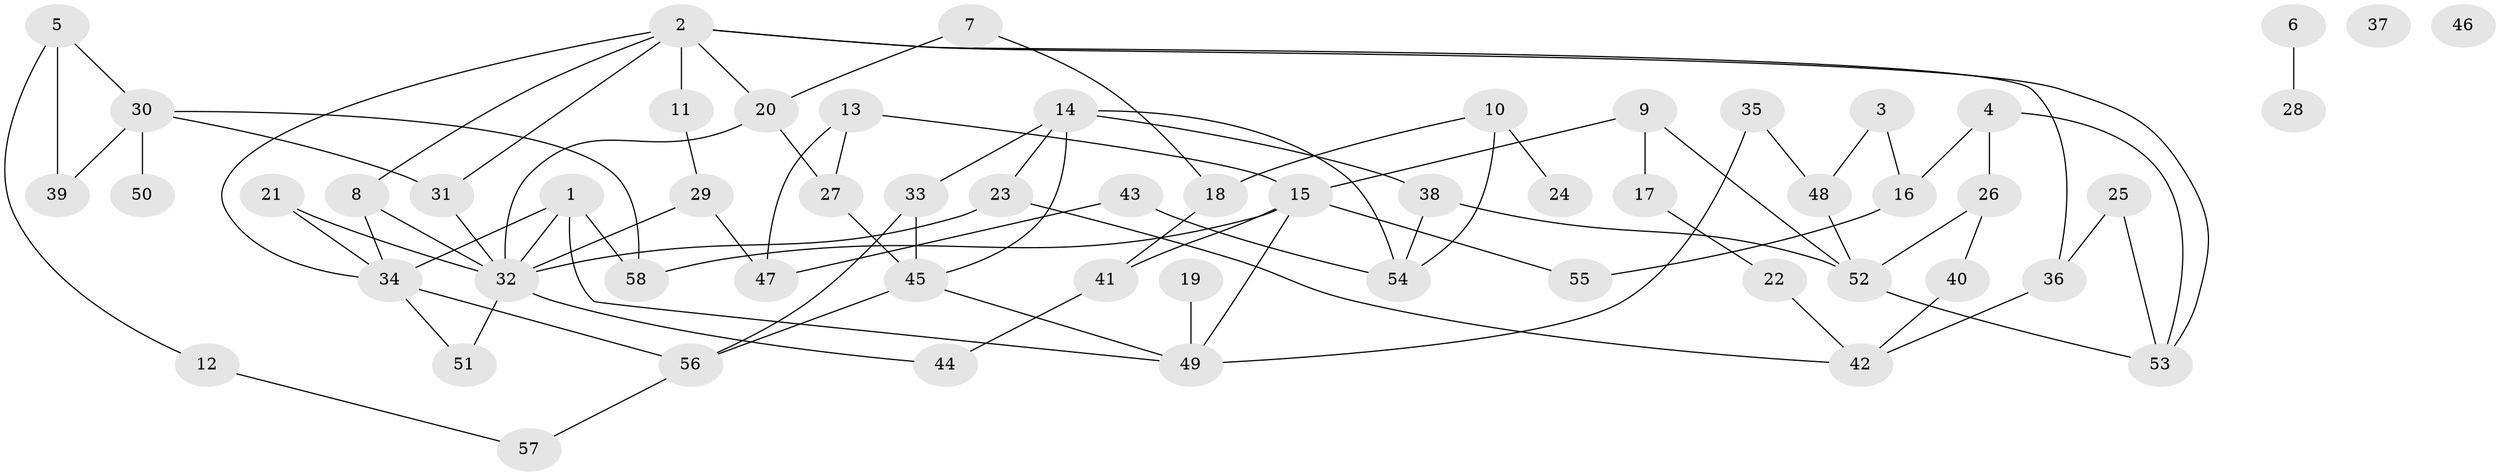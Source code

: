 // Generated by graph-tools (version 1.1) at 2025/33/03/09/25 02:33:47]
// undirected, 58 vertices, 87 edges
graph export_dot {
graph [start="1"]
  node [color=gray90,style=filled];
  1;
  2;
  3;
  4;
  5;
  6;
  7;
  8;
  9;
  10;
  11;
  12;
  13;
  14;
  15;
  16;
  17;
  18;
  19;
  20;
  21;
  22;
  23;
  24;
  25;
  26;
  27;
  28;
  29;
  30;
  31;
  32;
  33;
  34;
  35;
  36;
  37;
  38;
  39;
  40;
  41;
  42;
  43;
  44;
  45;
  46;
  47;
  48;
  49;
  50;
  51;
  52;
  53;
  54;
  55;
  56;
  57;
  58;
  1 -- 32;
  1 -- 34;
  1 -- 49;
  1 -- 58;
  2 -- 8;
  2 -- 11;
  2 -- 20;
  2 -- 31;
  2 -- 34;
  2 -- 36;
  2 -- 53;
  3 -- 16;
  3 -- 48;
  4 -- 16;
  4 -- 26;
  4 -- 53;
  5 -- 12;
  5 -- 30;
  5 -- 39;
  6 -- 28;
  7 -- 18;
  7 -- 20;
  8 -- 32;
  8 -- 34;
  9 -- 15;
  9 -- 17;
  9 -- 52;
  10 -- 18;
  10 -- 24;
  10 -- 54;
  11 -- 29;
  12 -- 57;
  13 -- 15;
  13 -- 27;
  13 -- 47;
  14 -- 23;
  14 -- 33;
  14 -- 38;
  14 -- 45;
  14 -- 54;
  15 -- 41;
  15 -- 49;
  15 -- 55;
  15 -- 58;
  16 -- 55;
  17 -- 22;
  18 -- 41;
  19 -- 49;
  20 -- 27;
  20 -- 32;
  21 -- 32;
  21 -- 34;
  22 -- 42;
  23 -- 32;
  23 -- 42;
  25 -- 36;
  25 -- 53;
  26 -- 40;
  26 -- 52;
  27 -- 45;
  29 -- 32;
  29 -- 47;
  30 -- 31;
  30 -- 39;
  30 -- 50;
  30 -- 58;
  31 -- 32;
  32 -- 44;
  32 -- 51;
  33 -- 45;
  33 -- 56;
  34 -- 51;
  34 -- 56;
  35 -- 48;
  35 -- 49;
  36 -- 42;
  38 -- 52;
  38 -- 54;
  40 -- 42;
  41 -- 44;
  43 -- 47;
  43 -- 54;
  45 -- 49;
  45 -- 56;
  48 -- 52;
  52 -- 53;
  56 -- 57;
}
